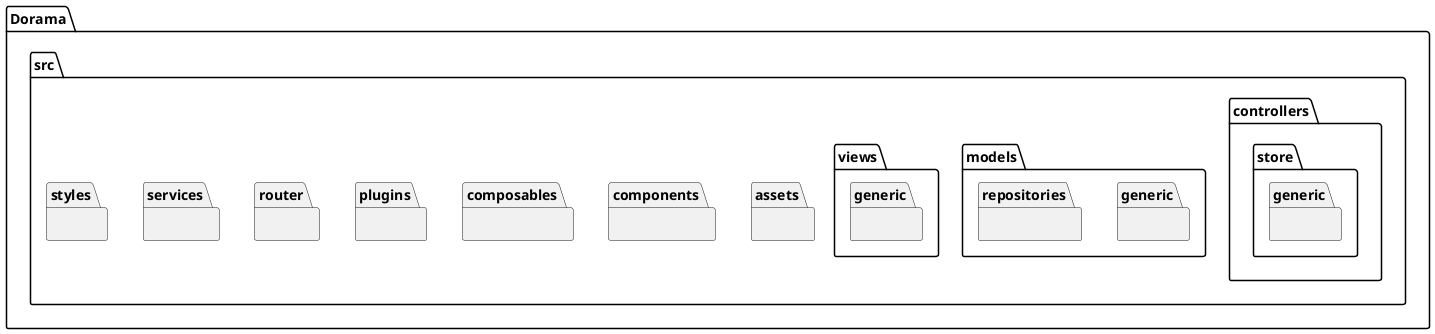 @startuml

package Dorama {
    package src {
        package assets { }
        package components { }
        package composables { }
        package controllers { 
            package store { 
                package generic { }
            }
        }

        package models {
            package generic { }
            package repositories { }
        }

        package plugins { }
        package router { }
        package services { }
        package styles { }
        package views { 
            package generic { }
        }
    }
}

@enduml
